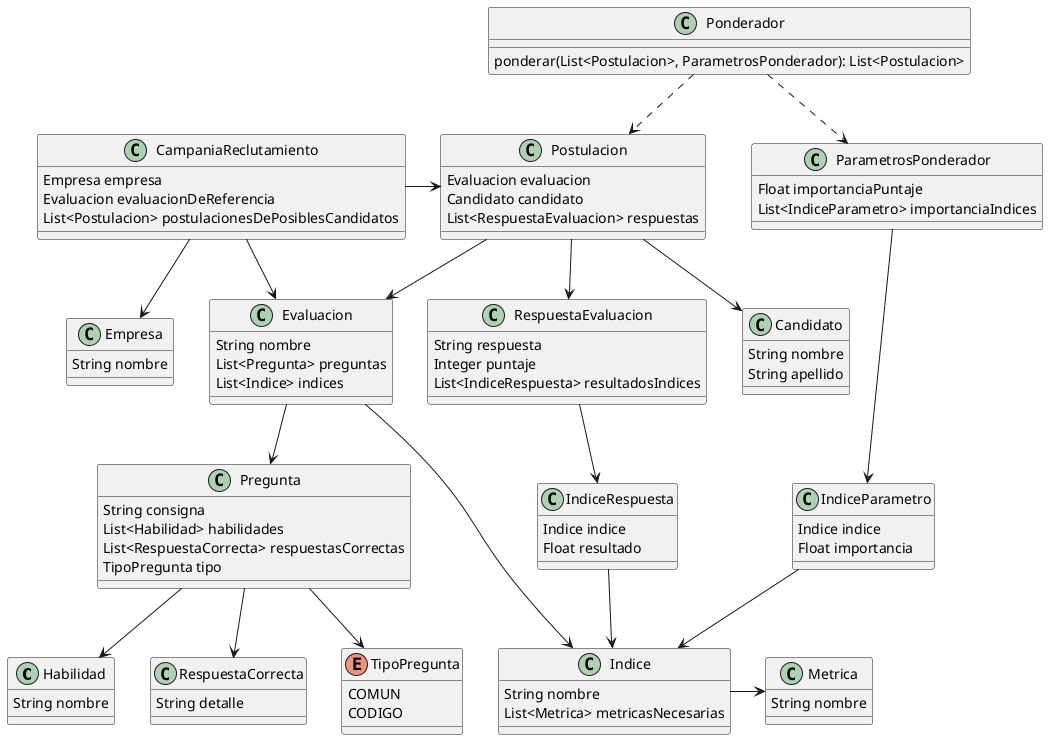 @startuml
'https://plantuml.com/class-diagram

class Habilidad {
    String nombre
}

class RespuestaCorrecta {
    String detalle
}

enum TipoPregunta {
    COMUN
    CODIGO
}

class Pregunta {
    String consigna
    List<Habilidad> habilidades
    List<RespuestaCorrecta> respuestasCorrectas
    TipoPregunta tipo
}

class Metrica {
    String nombre
}

class Indice {
    String nombre
    List<Metrica> metricasNecesarias
}

class Evaluacion {
    String nombre
    List<Pregunta> preguntas
    List<Indice> indices
}

class Candidato {
    String nombre
    String apellido
}

class IndiceRespuesta {
    Indice indice
    Float resultado
}

class RespuestaEvaluacion {
    String respuesta
    Integer puntaje
    List<IndiceRespuesta> resultadosIndices
}

class Postulacion {
    Evaluacion evaluacion
    Candidato candidato
    List<RespuestaEvaluacion> respuestas
}

class Empresa {
    String nombre
}

class CampaniaReclutamiento {
    Empresa empresa
    Evaluacion evaluacionDeReferencia
    List<Postulacion> postulacionesDePosiblesCandidatos
}

class IndiceParametro {
    Indice indice
    Float importancia
}

class ParametrosPonderador {
    Float importanciaPuntaje
    List<IndiceParametro> importanciaIndices
}

class Ponderador {
    ponderar(List<Postulacion>, ParametrosPonderador): List<Postulacion>
}

Pregunta --> Habilidad
Pregunta --> RespuestaCorrecta
Pregunta --> TipoPregunta
Evaluacion --> Pregunta
Evaluacion --> Indice
Indice -> Metrica
Postulacion --> Evaluacion
Postulacion --> Candidato
Postulacion --> RespuestaEvaluacion
RespuestaEvaluacion --> IndiceRespuesta
IndiceRespuesta --> Indice
CampaniaReclutamiento --> Empresa
CampaniaReclutamiento --> Evaluacion
CampaniaReclutamiento -> Postulacion
Ponderador ..> Postulacion
Ponderador ..> ParametrosPonderador
ParametrosPonderador --> IndiceParametro
IndiceParametro --> Indice

@enduml